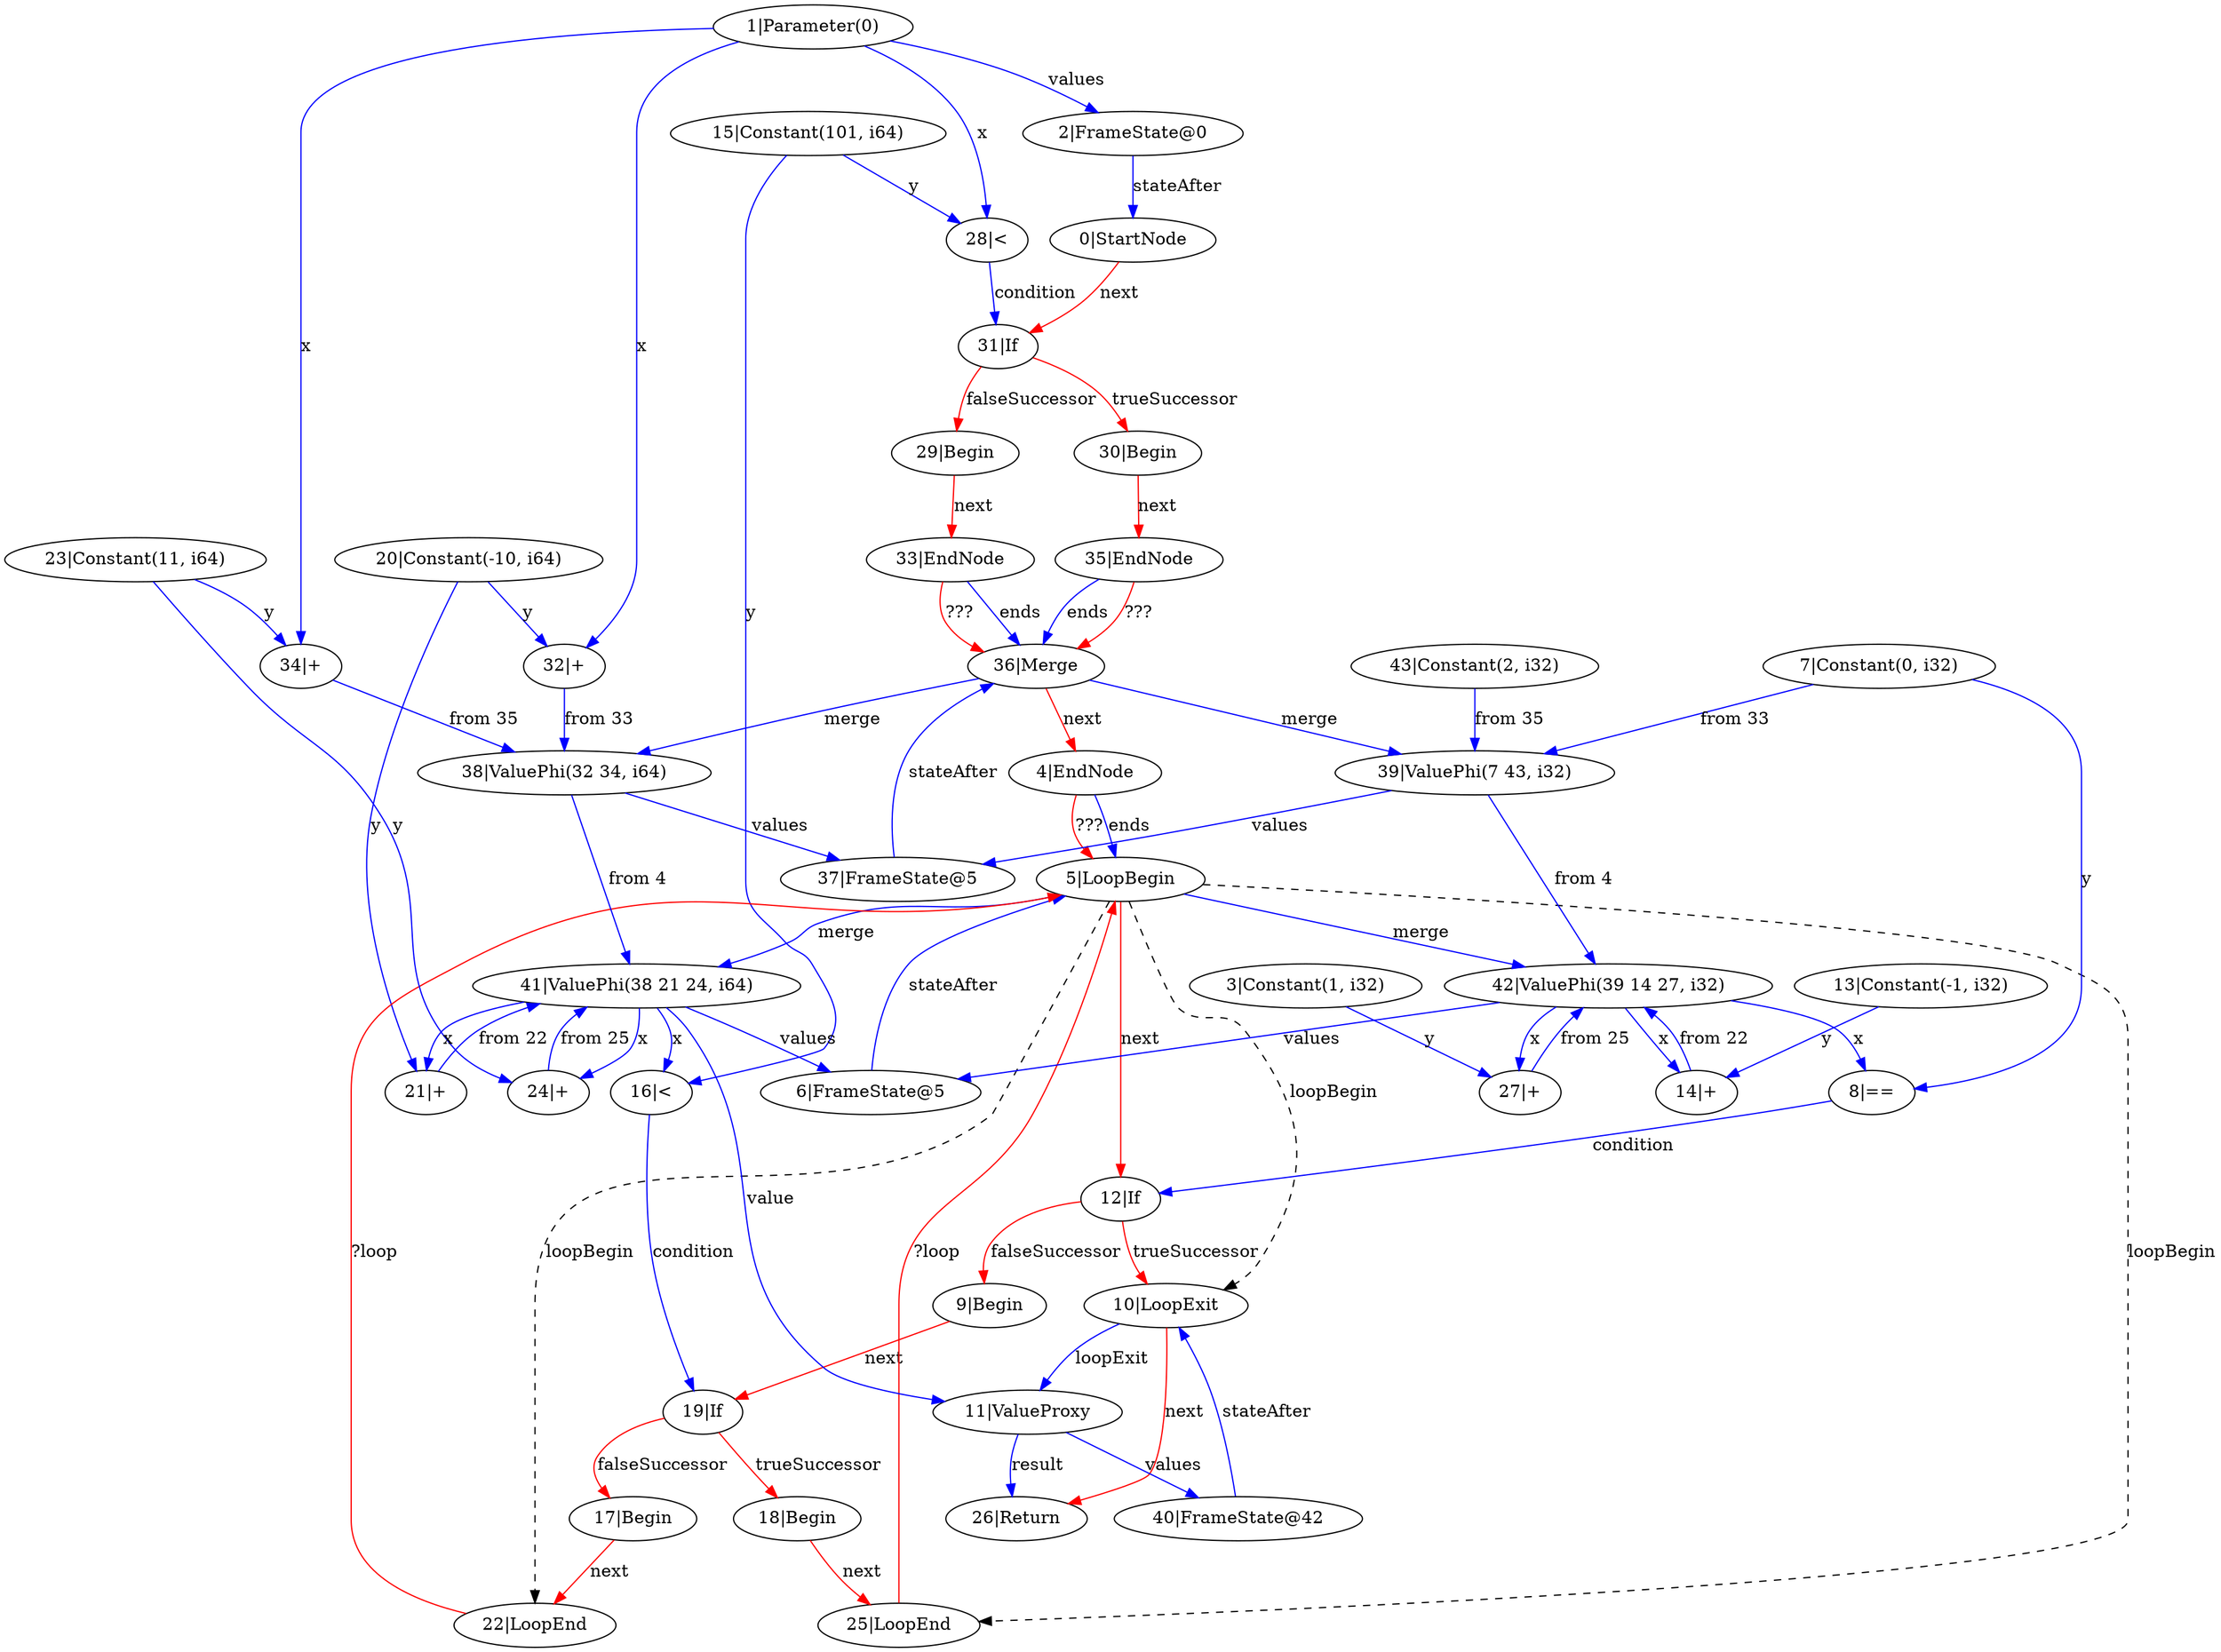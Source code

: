 digraph G {
  0 [ label="0|StartNode" ];
  1 [ label="1|Parameter(0)" ];
  2 [ label="2|FrameState@0" ];
  3 [ label="3|Constant(1, i32)" ];
  4 [ label="4|EndNode" ];
  5 [ label="5|LoopBegin" ];
  6 [ label="6|FrameState@5" ];
  7 [ label="7|Constant(0, i32)" ];
  8 [ label="8|==" ];
  9 [ label="9|Begin" ];
  10 [ label="10|LoopExit" ];
  11 [ label="11|ValueProxy" ];
  12 [ label="12|If" ];
  13 [ label="13|Constant(-1, i32)" ];
  14 [ label="14|+" ];
  15 [ label="15|Constant(101, i64)" ];
  16 [ label="16|<" ];
  17 [ label="17|Begin" ];
  18 [ label="18|Begin" ];
  19 [ label="19|If" ];
  20 [ label="20|Constant(-10, i64)" ];
  21 [ label="21|+" ];
  22 [ label="22|LoopEnd" ];
  23 [ label="23|Constant(11, i64)" ];
  24 [ label="24|+" ];
  25 [ label="25|LoopEnd" ];
  26 [ label="26|Return" ];
  27 [ label="27|+" ];
  28 [ label="28|<" ];
  29 [ label="29|Begin" ];
  30 [ label="30|Begin" ];
  31 [ label="31|If" ];
  32 [ label="32|+" ];
  33 [ label="33|EndNode" ];
  34 [ label="34|+" ];
  35 [ label="35|EndNode" ];
  36 [ label="36|Merge" ];
  37 [ label="37|FrameState@5" ];
  38 [ label="38|ValuePhi(32 34, i64)" ];
  39 [ label="39|ValuePhi(7 43, i32)" ];
  40 [ label="40|FrameState@42" ];
  41 [ label="41|ValuePhi(38 21 24, i64)" ];
  42 [ label="42|ValuePhi(39 14 27, i32)" ];
  43 [ label="43|Constant(2, i32)" ];
  0 -> 31 [ color="red" style="" label="next" ];
  1 -> 2 [ color="blue" style="" label="values" ];
  1 -> 34 [ color="blue" style="" label="x" ];
  1 -> 28 [ color="blue" style="" label="x" ];
  1 -> 32 [ color="blue" style="" label="x" ];
  2 -> 0 [ color="blue" style="" label="stateAfter" ];
  3 -> 27 [ color="blue" style="" label="y" ];
  4 -> 5 [ color="red" style="" label="???" ];
  4 -> 5 [ color="blue" style="" label="ends" ];
  5 -> 12 [ color="red" style="" label="next" ];
  5 -> 42 [ color="blue" style="" label="merge" ];
  5 -> 41 [ color="blue" style="" label="merge" ];
  5 -> 10 [ color="black" style="dashed" label="loopBegin" ];
  22 -> 5 [ color="red" style="" label="?loop" ];
  5 -> 22 [ color="black" style="dashed" label="loopBegin" ];
  25 -> 5 [ color="red" style="" label="?loop" ];
  5 -> 25 [ color="black" style="dashed" label="loopBegin" ];
  6 -> 5 [ color="blue" style="" label="stateAfter" ];
  7 -> 8 [ color="blue" style="" label="y" ];
  7 -> 39 [ color="blue" style="" label="from 33" ];
  8 -> 12 [ color="blue" style="" label="condition" ];
  9 -> 19 [ color="red" style="" label="next" ];
  10 -> 26 [ color="red" style="" label="next" ];
  10 -> 11 [ color="blue" style="" label="loopExit" ];
  11 -> 26 [ color="blue" style="" label="result" ];
  11 -> 40 [ color="blue" style="" label="values" ];
  12 -> 10 [ color="red" style="" label="trueSuccessor" ];
  12 -> 9 [ color="red" style="" label="falseSuccessor" ];
  13 -> 14 [ color="blue" style="" label="y" ];
  14 -> 42 [ color="blue" style="" label="from 22" ];
  15 -> 16 [ color="blue" style="" label="y" ];
  15 -> 28 [ color="blue" style="" label="y" ];
  16 -> 19 [ color="blue" style="" label="condition" ];
  17 -> 22 [ color="red" style="" label="next" ];
  18 -> 25 [ color="red" style="" label="next" ];
  19 -> 18 [ color="red" style="" label="trueSuccessor" ];
  19 -> 17 [ color="red" style="" label="falseSuccessor" ];
  20 -> 21 [ color="blue" style="" label="y" ];
  20 -> 32 [ color="blue" style="" label="y" ];
  21 -> 41 [ color="blue" style="" label="from 22" ];
  23 -> 24 [ color="blue" style="" label="y" ];
  23 -> 34 [ color="blue" style="" label="y" ];
  24 -> 41 [ color="blue" style="" label="from 25" ];
  27 -> 42 [ color="blue" style="" label="from 25" ];
  28 -> 31 [ color="blue" style="" label="condition" ];
  29 -> 33 [ color="red" style="" label="next" ];
  30 -> 35 [ color="red" style="" label="next" ];
  31 -> 30 [ color="red" style="" label="trueSuccessor" ];
  31 -> 29 [ color="red" style="" label="falseSuccessor" ];
  32 -> 38 [ color="blue" style="" label="from 33" ];
  33 -> 36 [ color="red" style="" label="???" ];
  33 -> 36 [ color="blue" style="" label="ends" ];
  34 -> 38 [ color="blue" style="" label="from 35" ];
  35 -> 36 [ color="red" style="" label="???" ];
  35 -> 36 [ color="blue" style="" label="ends" ];
  36 -> 4 [ color="red" style="" label="next" ];
  36 -> 38 [ color="blue" style="" label="merge" ];
  36 -> 39 [ color="blue" style="" label="merge" ];
  37 -> 36 [ color="blue" style="" label="stateAfter" ];
  38 -> 37 [ color="blue" style="" label="values" ];
  38 -> 41 [ color="blue" style="" label="from 4" ];
  39 -> 37 [ color="blue" style="" label="values" ];
  39 -> 42 [ color="blue" style="" label="from 4" ];
  40 -> 10 [ color="blue" style="" label="stateAfter" ];
  41 -> 6 [ color="blue" style="" label="values" ];
  41 -> 11 [ color="blue" style="" label="value" ];
  41 -> 24 [ color="blue" style="" label="x" ];
  41 -> 16 [ color="blue" style="" label="x" ];
  41 -> 21 [ color="blue" style="" label="x" ];
  42 -> 6 [ color="blue" style="" label="values" ];
  42 -> 8 [ color="blue" style="" label="x" ];
  42 -> 14 [ color="blue" style="" label="x" ];
  42 -> 27 [ color="blue" style="" label="x" ];
  43 -> 39 [ color="blue" style="" label="from 35" ];
}
